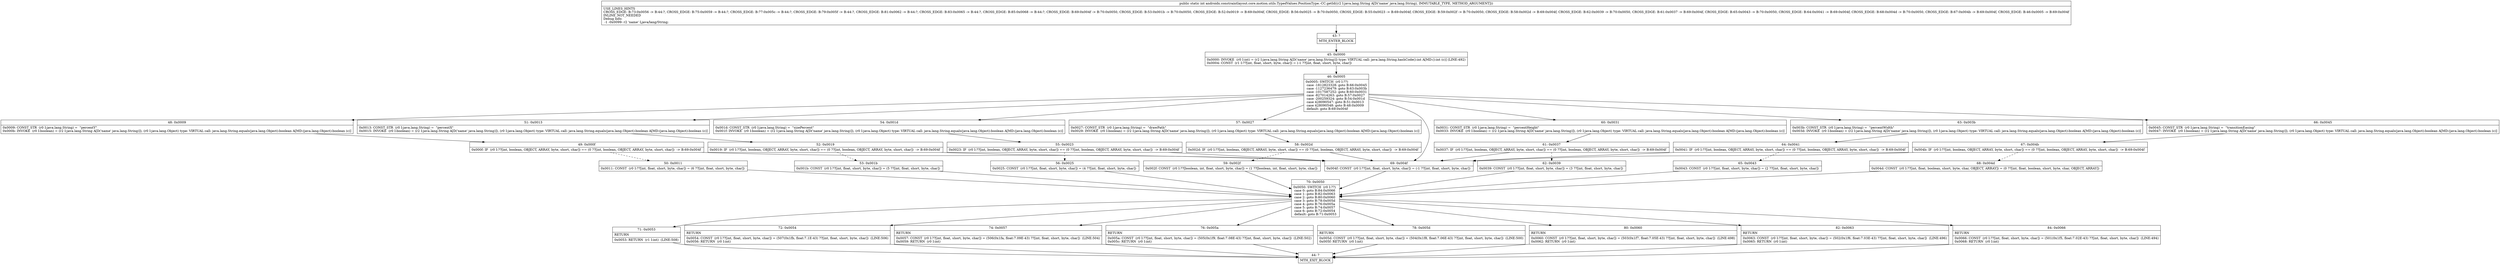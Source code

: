 digraph "CFG forandroidx.constraintlayout.core.motion.utils.TypedValues.PositionType.\-CC.getId(Ljava\/lang\/String;)I" {
Node_43 [shape=record,label="{43\:\ ?|MTH_ENTER_BLOCK\l}"];
Node_45 [shape=record,label="{45\:\ 0x0000|0x0000: INVOKE  (r0 I:int) = (r2 I:java.lang.String A[D('name' java.lang.String)]) type: VIRTUAL call: java.lang.String.hashCode():int A[MD:():int (c)] (LINE:492)\l0x0004: CONST  (r1 I:??[int, float, short, byte, char]) = (\-1 ??[int, float, short, byte, char]) \l}"];
Node_46 [shape=record,label="{46\:\ 0x0005|0x0005: SWITCH  (r0 I:??)\l case \-1812823328: goto B:66:0x0045\l case \-1127236479: goto B:63:0x003b\l case \-1017587252: goto B:60:0x0031\l case \-827014263: goto B:57:0x0027\l case \-200259324: goto B:54:0x001d\l case 428090547: goto B:51:0x0013\l case 428090548: goto B:48:0x0009\l default: goto B:69:0x004f \l}"];
Node_48 [shape=record,label="{48\:\ 0x0009|0x0009: CONST_STR  (r0 I:java.lang.String) =  \"percentY\" \l0x000b: INVOKE  (r0 I:boolean) = (r2 I:java.lang.String A[D('name' java.lang.String)]), (r0 I:java.lang.Object) type: VIRTUAL call: java.lang.String.equals(java.lang.Object):boolean A[MD:(java.lang.Object):boolean (c)]\l}"];
Node_49 [shape=record,label="{49\:\ 0x000f|0x000f: IF  (r0 I:??[int, boolean, OBJECT, ARRAY, byte, short, char]) == (0 ??[int, boolean, OBJECT, ARRAY, byte, short, char])  \-\> B:69:0x004f \l}"];
Node_50 [shape=record,label="{50\:\ 0x0011|0x0011: CONST  (r0 I:??[int, float, short, byte, char]) = (6 ??[int, float, short, byte, char]) \l}"];
Node_70 [shape=record,label="{70\:\ 0x0050|0x0050: SWITCH  (r0 I:??)\l case 0: goto B:84:0x0066\l case 1: goto B:82:0x0063\l case 2: goto B:80:0x0060\l case 3: goto B:78:0x005d\l case 4: goto B:76:0x005a\l case 5: goto B:74:0x0057\l case 6: goto B:72:0x0054\l default: goto B:71:0x0053 \l}"];
Node_71 [shape=record,label="{71\:\ 0x0053|RETURN\l|0x0053: RETURN  (r1 I:int)  (LINE:508)\l}"];
Node_44 [shape=record,label="{44\:\ ?|MTH_EXIT_BLOCK\l}"];
Node_72 [shape=record,label="{72\:\ 0x0054|RETURN\l|0x0054: CONST  (r0 I:??[int, float, short, byte, char]) = (507(0x1fb, float:7.1E\-43) ??[int, float, short, byte, char])  (LINE:506)\l0x0056: RETURN  (r0 I:int) \l}"];
Node_74 [shape=record,label="{74\:\ 0x0057|RETURN\l|0x0057: CONST  (r0 I:??[int, float, short, byte, char]) = (506(0x1fa, float:7.09E\-43) ??[int, float, short, byte, char])  (LINE:504)\l0x0059: RETURN  (r0 I:int) \l}"];
Node_76 [shape=record,label="{76\:\ 0x005a|RETURN\l|0x005a: CONST  (r0 I:??[int, float, short, byte, char]) = (505(0x1f9, float:7.08E\-43) ??[int, float, short, byte, char])  (LINE:502)\l0x005c: RETURN  (r0 I:int) \l}"];
Node_78 [shape=record,label="{78\:\ 0x005d|RETURN\l|0x005d: CONST  (r0 I:??[int, float, short, byte, char]) = (504(0x1f8, float:7.06E\-43) ??[int, float, short, byte, char])  (LINE:500)\l0x005f: RETURN  (r0 I:int) \l}"];
Node_80 [shape=record,label="{80\:\ 0x0060|RETURN\l|0x0060: CONST  (r0 I:??[int, float, short, byte, char]) = (503(0x1f7, float:7.05E\-43) ??[int, float, short, byte, char])  (LINE:498)\l0x0062: RETURN  (r0 I:int) \l}"];
Node_82 [shape=record,label="{82\:\ 0x0063|RETURN\l|0x0063: CONST  (r0 I:??[int, float, short, byte, char]) = (502(0x1f6, float:7.03E\-43) ??[int, float, short, byte, char])  (LINE:496)\l0x0065: RETURN  (r0 I:int) \l}"];
Node_84 [shape=record,label="{84\:\ 0x0066|RETURN\l|0x0066: CONST  (r0 I:??[int, float, short, byte, char]) = (501(0x1f5, float:7.02E\-43) ??[int, float, short, byte, char])  (LINE:494)\l0x0068: RETURN  (r0 I:int) \l}"];
Node_51 [shape=record,label="{51\:\ 0x0013|0x0013: CONST_STR  (r0 I:java.lang.String) =  \"percentX\" \l0x0015: INVOKE  (r0 I:boolean) = (r2 I:java.lang.String A[D('name' java.lang.String)]), (r0 I:java.lang.Object) type: VIRTUAL call: java.lang.String.equals(java.lang.Object):boolean A[MD:(java.lang.Object):boolean (c)]\l}"];
Node_52 [shape=record,label="{52\:\ 0x0019|0x0019: IF  (r0 I:??[int, boolean, OBJECT, ARRAY, byte, short, char]) == (0 ??[int, boolean, OBJECT, ARRAY, byte, short, char])  \-\> B:69:0x004f \l}"];
Node_53 [shape=record,label="{53\:\ 0x001b|0x001b: CONST  (r0 I:??[int, float, short, byte, char]) = (5 ??[int, float, short, byte, char]) \l}"];
Node_54 [shape=record,label="{54\:\ 0x001d|0x001d: CONST_STR  (r0 I:java.lang.String) =  \"sizePercent\" \l0x001f: INVOKE  (r0 I:boolean) = (r2 I:java.lang.String A[D('name' java.lang.String)]), (r0 I:java.lang.Object) type: VIRTUAL call: java.lang.String.equals(java.lang.Object):boolean A[MD:(java.lang.Object):boolean (c)]\l}"];
Node_55 [shape=record,label="{55\:\ 0x0023|0x0023: IF  (r0 I:??[int, boolean, OBJECT, ARRAY, byte, short, char]) == (0 ??[int, boolean, OBJECT, ARRAY, byte, short, char])  \-\> B:69:0x004f \l}"];
Node_56 [shape=record,label="{56\:\ 0x0025|0x0025: CONST  (r0 I:??[int, float, short, byte, char]) = (4 ??[int, float, short, byte, char]) \l}"];
Node_57 [shape=record,label="{57\:\ 0x0027|0x0027: CONST_STR  (r0 I:java.lang.String) =  \"drawPath\" \l0x0029: INVOKE  (r0 I:boolean) = (r2 I:java.lang.String A[D('name' java.lang.String)]), (r0 I:java.lang.Object) type: VIRTUAL call: java.lang.String.equals(java.lang.Object):boolean A[MD:(java.lang.Object):boolean (c)]\l}"];
Node_58 [shape=record,label="{58\:\ 0x002d|0x002d: IF  (r0 I:??[int, boolean, OBJECT, ARRAY, byte, short, char]) == (0 ??[int, boolean, OBJECT, ARRAY, byte, short, char])  \-\> B:69:0x004f \l}"];
Node_59 [shape=record,label="{59\:\ 0x002f|0x002f: CONST  (r0 I:??[boolean, int, float, short, byte, char]) = (1 ??[boolean, int, float, short, byte, char]) \l}"];
Node_60 [shape=record,label="{60\:\ 0x0031|0x0031: CONST_STR  (r0 I:java.lang.String) =  \"percentHeight\" \l0x0033: INVOKE  (r0 I:boolean) = (r2 I:java.lang.String A[D('name' java.lang.String)]), (r0 I:java.lang.Object) type: VIRTUAL call: java.lang.String.equals(java.lang.Object):boolean A[MD:(java.lang.Object):boolean (c)]\l}"];
Node_61 [shape=record,label="{61\:\ 0x0037|0x0037: IF  (r0 I:??[int, boolean, OBJECT, ARRAY, byte, short, char]) == (0 ??[int, boolean, OBJECT, ARRAY, byte, short, char])  \-\> B:69:0x004f \l}"];
Node_62 [shape=record,label="{62\:\ 0x0039|0x0039: CONST  (r0 I:??[int, float, short, byte, char]) = (3 ??[int, float, short, byte, char]) \l}"];
Node_63 [shape=record,label="{63\:\ 0x003b|0x003b: CONST_STR  (r0 I:java.lang.String) =  \"percentWidth\" \l0x003d: INVOKE  (r0 I:boolean) = (r2 I:java.lang.String A[D('name' java.lang.String)]), (r0 I:java.lang.Object) type: VIRTUAL call: java.lang.String.equals(java.lang.Object):boolean A[MD:(java.lang.Object):boolean (c)]\l}"];
Node_64 [shape=record,label="{64\:\ 0x0041|0x0041: IF  (r0 I:??[int, boolean, OBJECT, ARRAY, byte, short, char]) == (0 ??[int, boolean, OBJECT, ARRAY, byte, short, char])  \-\> B:69:0x004f \l}"];
Node_65 [shape=record,label="{65\:\ 0x0043|0x0043: CONST  (r0 I:??[int, float, short, byte, char]) = (2 ??[int, float, short, byte, char]) \l}"];
Node_66 [shape=record,label="{66\:\ 0x0045|0x0045: CONST_STR  (r0 I:java.lang.String) =  \"transitionEasing\" \l0x0047: INVOKE  (r0 I:boolean) = (r2 I:java.lang.String A[D('name' java.lang.String)]), (r0 I:java.lang.Object) type: VIRTUAL call: java.lang.String.equals(java.lang.Object):boolean A[MD:(java.lang.Object):boolean (c)]\l}"];
Node_67 [shape=record,label="{67\:\ 0x004b|0x004b: IF  (r0 I:??[int, boolean, OBJECT, ARRAY, byte, short, char]) == (0 ??[int, boolean, OBJECT, ARRAY, byte, short, char])  \-\> B:69:0x004f \l}"];
Node_68 [shape=record,label="{68\:\ 0x004d|0x004d: CONST  (r0 I:??[int, float, boolean, short, byte, char, OBJECT, ARRAY]) = (0 ??[int, float, boolean, short, byte, char, OBJECT, ARRAY]) \l}"];
Node_69 [shape=record,label="{69\:\ 0x004f|0x004f: CONST  (r0 I:??[int, float, short, byte, char]) = (\-1 ??[int, float, short, byte, char]) \l}"];
MethodNode[shape=record,label="{public static int androidx.constraintlayout.core.motion.utils.TypedValues.PositionType.\-CC.getId((r2 I:java.lang.String A[D('name' java.lang.String), IMMUTABLE_TYPE, METHOD_ARGUMENT]))  | USE_LINES_HINTS\lCROSS_EDGE: B:73:0x0056 \-\> B:44:?, CROSS_EDGE: B:75:0x0059 \-\> B:44:?, CROSS_EDGE: B:77:0x005c \-\> B:44:?, CROSS_EDGE: B:79:0x005f \-\> B:44:?, CROSS_EDGE: B:81:0x0062 \-\> B:44:?, CROSS_EDGE: B:83:0x0065 \-\> B:44:?, CROSS_EDGE: B:85:0x0068 \-\> B:44:?, CROSS_EDGE: B:69:0x004f \-\> B:70:0x0050, CROSS_EDGE: B:53:0x001b \-\> B:70:0x0050, CROSS_EDGE: B:52:0x0019 \-\> B:69:0x004f, CROSS_EDGE: B:56:0x0025 \-\> B:70:0x0050, CROSS_EDGE: B:55:0x0023 \-\> B:69:0x004f, CROSS_EDGE: B:59:0x002f \-\> B:70:0x0050, CROSS_EDGE: B:58:0x002d \-\> B:69:0x004f, CROSS_EDGE: B:62:0x0039 \-\> B:70:0x0050, CROSS_EDGE: B:61:0x0037 \-\> B:69:0x004f, CROSS_EDGE: B:65:0x0043 \-\> B:70:0x0050, CROSS_EDGE: B:64:0x0041 \-\> B:69:0x004f, CROSS_EDGE: B:68:0x004d \-\> B:70:0x0050, CROSS_EDGE: B:67:0x004b \-\> B:69:0x004f, CROSS_EDGE: B:46:0x0005 \-\> B:69:0x004f\lINLINE_NOT_NEEDED\lDebug Info:\l  \-1 \-0x0099: r2 'name' Ljava\/lang\/String;\l}"];
MethodNode -> Node_43;Node_43 -> Node_45;
Node_45 -> Node_46;
Node_46 -> Node_48;
Node_46 -> Node_51;
Node_46 -> Node_54;
Node_46 -> Node_57;
Node_46 -> Node_60;
Node_46 -> Node_63;
Node_46 -> Node_66;
Node_46 -> Node_69;
Node_48 -> Node_49;
Node_49 -> Node_50[style=dashed];
Node_49 -> Node_69;
Node_50 -> Node_70;
Node_70 -> Node_71;
Node_70 -> Node_72;
Node_70 -> Node_74;
Node_70 -> Node_76;
Node_70 -> Node_78;
Node_70 -> Node_80;
Node_70 -> Node_82;
Node_70 -> Node_84;
Node_71 -> Node_44;
Node_72 -> Node_44;
Node_74 -> Node_44;
Node_76 -> Node_44;
Node_78 -> Node_44;
Node_80 -> Node_44;
Node_82 -> Node_44;
Node_84 -> Node_44;
Node_51 -> Node_52;
Node_52 -> Node_53[style=dashed];
Node_52 -> Node_69;
Node_53 -> Node_70;
Node_54 -> Node_55;
Node_55 -> Node_56[style=dashed];
Node_55 -> Node_69;
Node_56 -> Node_70;
Node_57 -> Node_58;
Node_58 -> Node_59[style=dashed];
Node_58 -> Node_69;
Node_59 -> Node_70;
Node_60 -> Node_61;
Node_61 -> Node_62[style=dashed];
Node_61 -> Node_69;
Node_62 -> Node_70;
Node_63 -> Node_64;
Node_64 -> Node_65[style=dashed];
Node_64 -> Node_69;
Node_65 -> Node_70;
Node_66 -> Node_67;
Node_67 -> Node_68[style=dashed];
Node_67 -> Node_69;
Node_68 -> Node_70;
Node_69 -> Node_70;
}


